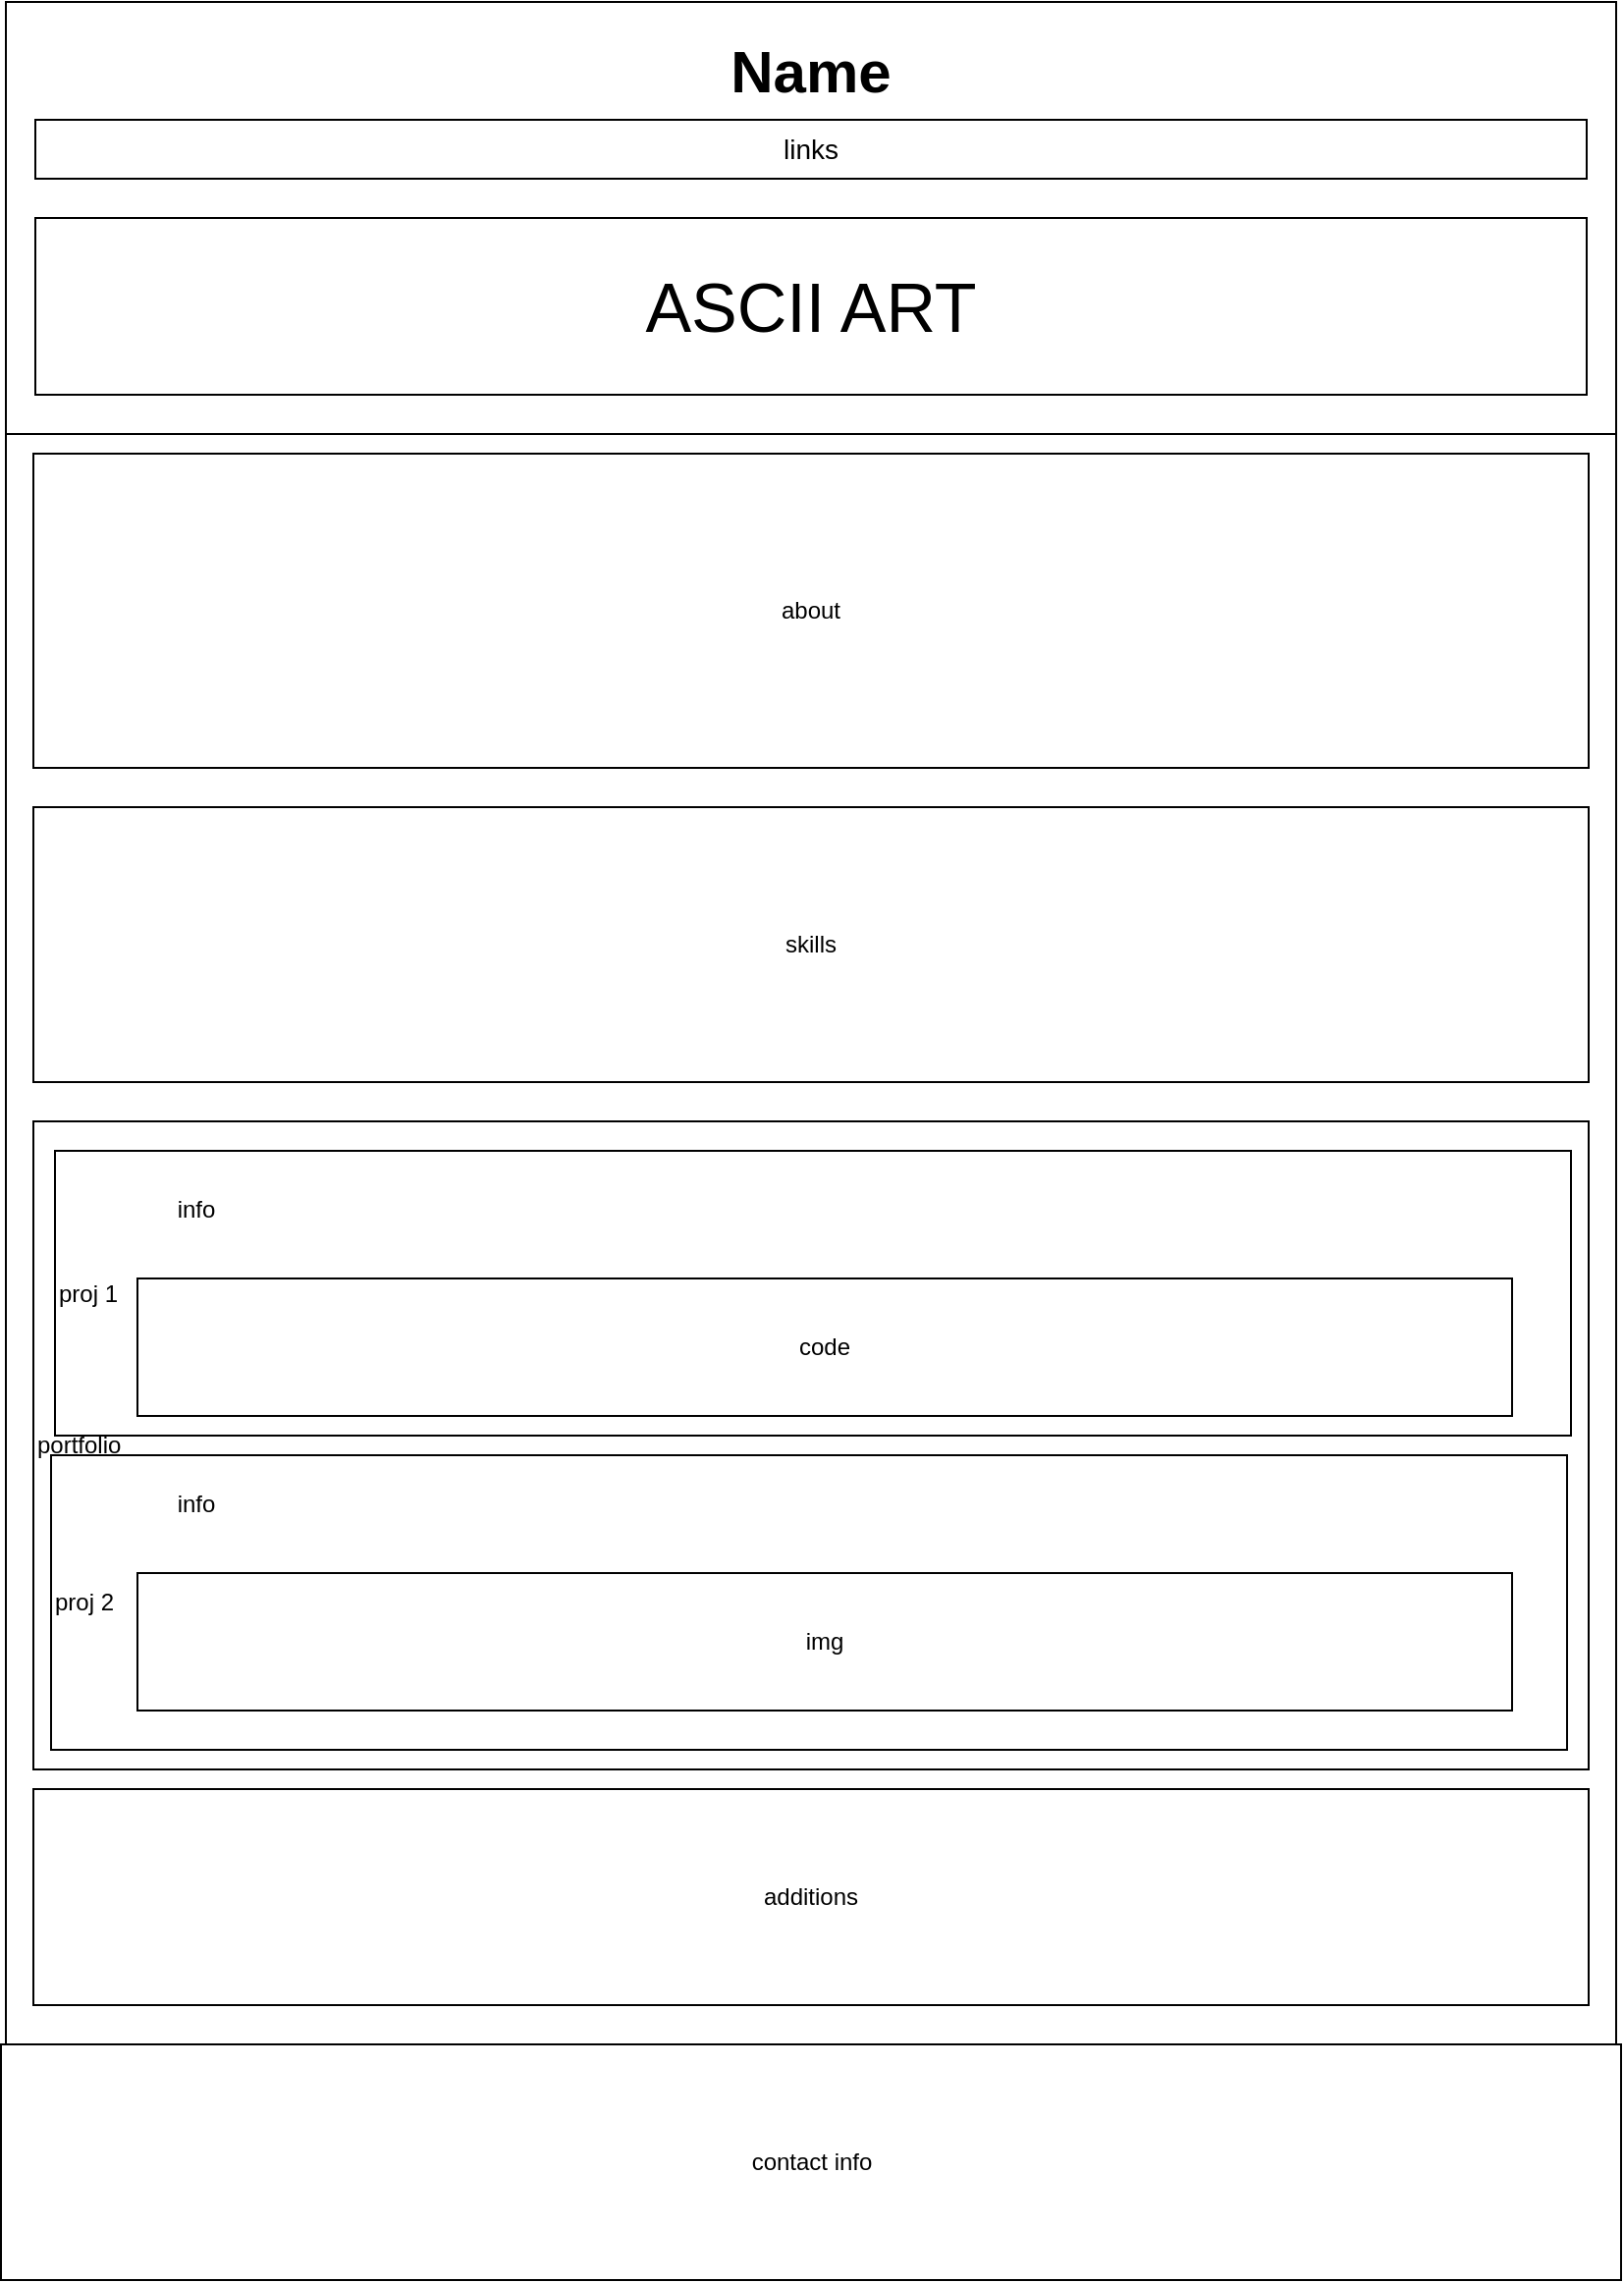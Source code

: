 <mxfile version="24.7.17">
  <diagram name="Page-1" id="f1b7ffb7-ca1e-a977-7cf5-a751b3c06c05">
    <mxGraphModel dx="1909" dy="1022" grid="1" gridSize="10" guides="1" tooltips="1" connect="1" arrows="1" fold="1" page="1" pageScale="1" pageWidth="826" pageHeight="1169" background="none" math="0" shadow="0">
      <root>
        <mxCell id="0" />
        <mxCell id="1" parent="0" />
        <mxCell id="a6NXhVEHbj_cX5EGlN5I-61" value="" style="rounded=0;whiteSpace=wrap;html=1;" vertex="1" parent="1">
          <mxGeometry x="3" width="820" height="220" as="geometry" />
        </mxCell>
        <mxCell id="a6NXhVEHbj_cX5EGlN5I-62" value="&lt;b&gt;&lt;font style=&quot;font-size: 30px;&quot;&gt;Name&lt;/font&gt;&lt;/b&gt;" style="text;html=1;align=center;verticalAlign=middle;whiteSpace=wrap;rounded=0;strokeWidth=1;fontSize=24;" vertex="1" parent="1">
          <mxGeometry x="268" y="10" width="290" height="50" as="geometry" />
        </mxCell>
        <mxCell id="a6NXhVEHbj_cX5EGlN5I-63" value="&lt;font style=&quot;font-size: 14px;&quot;&gt;links&lt;/font&gt;" style="rounded=0;whiteSpace=wrap;html=1;" vertex="1" parent="1">
          <mxGeometry x="18" y="60" width="790" height="30" as="geometry" />
        </mxCell>
        <mxCell id="a6NXhVEHbj_cX5EGlN5I-64" value="" style="rounded=0;whiteSpace=wrap;html=1;" vertex="1" parent="1">
          <mxGeometry x="18" y="110" width="790" height="90" as="geometry" />
        </mxCell>
        <mxCell id="a6NXhVEHbj_cX5EGlN5I-65" value="&lt;span style=&quot;font-size: 35px;&quot;&gt;ASCII ART&lt;/span&gt;" style="text;html=1;align=center;verticalAlign=middle;whiteSpace=wrap;rounded=0;" vertex="1" parent="1">
          <mxGeometry x="28" y="120" width="770" height="70" as="geometry" />
        </mxCell>
        <mxCell id="a6NXhVEHbj_cX5EGlN5I-66" value="" style="whiteSpace=wrap;html=1;aspect=fixed;labelBackgroundColor=#FFFFFF;" vertex="1" parent="1">
          <mxGeometry x="3" y="220" width="820" height="820" as="geometry" />
        </mxCell>
        <mxCell id="a6NXhVEHbj_cX5EGlN5I-67" value="about" style="rounded=0;whiteSpace=wrap;html=1;" vertex="1" parent="1">
          <mxGeometry x="17" y="230" width="792" height="160" as="geometry" />
        </mxCell>
        <mxCell id="a6NXhVEHbj_cX5EGlN5I-68" value="skills" style="rounded=0;whiteSpace=wrap;html=1;" vertex="1" parent="1">
          <mxGeometry x="17" y="410" width="792" height="140" as="geometry" />
        </mxCell>
        <mxCell id="a6NXhVEHbj_cX5EGlN5I-70" value="portfolio" style="rounded=0;whiteSpace=wrap;html=1;align=left;" vertex="1" parent="1">
          <mxGeometry x="17" y="570" width="792" height="330" as="geometry" />
        </mxCell>
        <mxCell id="a6NXhVEHbj_cX5EGlN5I-71" value="additions" style="rounded=0;whiteSpace=wrap;html=1;" vertex="1" parent="1">
          <mxGeometry x="17" y="910" width="792" height="110" as="geometry" />
        </mxCell>
        <mxCell id="a6NXhVEHbj_cX5EGlN5I-73" value="contact info" style="rounded=0;whiteSpace=wrap;html=1;" vertex="1" parent="1">
          <mxGeometry x="0.5" y="1040" width="825" height="120" as="geometry" />
        </mxCell>
        <mxCell id="a6NXhVEHbj_cX5EGlN5I-74" value="proj 1" style="rounded=0;whiteSpace=wrap;html=1;align=left;" vertex="1" parent="1">
          <mxGeometry x="28" y="585" width="772" height="145" as="geometry" />
        </mxCell>
        <mxCell id="a6NXhVEHbj_cX5EGlN5I-75" value="proj 2" style="rounded=0;whiteSpace=wrap;html=1;align=left;" vertex="1" parent="1">
          <mxGeometry x="26" y="740" width="772" height="150" as="geometry" />
        </mxCell>
        <mxCell id="a6NXhVEHbj_cX5EGlN5I-76" value="img" style="rounded=0;whiteSpace=wrap;html=1;" vertex="1" parent="1">
          <mxGeometry x="70" y="800" width="700" height="70" as="geometry" />
        </mxCell>
        <mxCell id="a6NXhVEHbj_cX5EGlN5I-78" value="code" style="rounded=0;whiteSpace=wrap;html=1;" vertex="1" parent="1">
          <mxGeometry x="70" y="650" width="700" height="70" as="geometry" />
        </mxCell>
        <mxCell id="a6NXhVEHbj_cX5EGlN5I-79" value="info" style="text;html=1;align=center;verticalAlign=middle;whiteSpace=wrap;rounded=0;" vertex="1" parent="1">
          <mxGeometry x="70" y="600" width="60" height="30" as="geometry" />
        </mxCell>
        <mxCell id="a6NXhVEHbj_cX5EGlN5I-80" value="info" style="text;html=1;align=center;verticalAlign=middle;whiteSpace=wrap;rounded=0;" vertex="1" parent="1">
          <mxGeometry x="70" y="750" width="60" height="30" as="geometry" />
        </mxCell>
      </root>
    </mxGraphModel>
  </diagram>
</mxfile>

